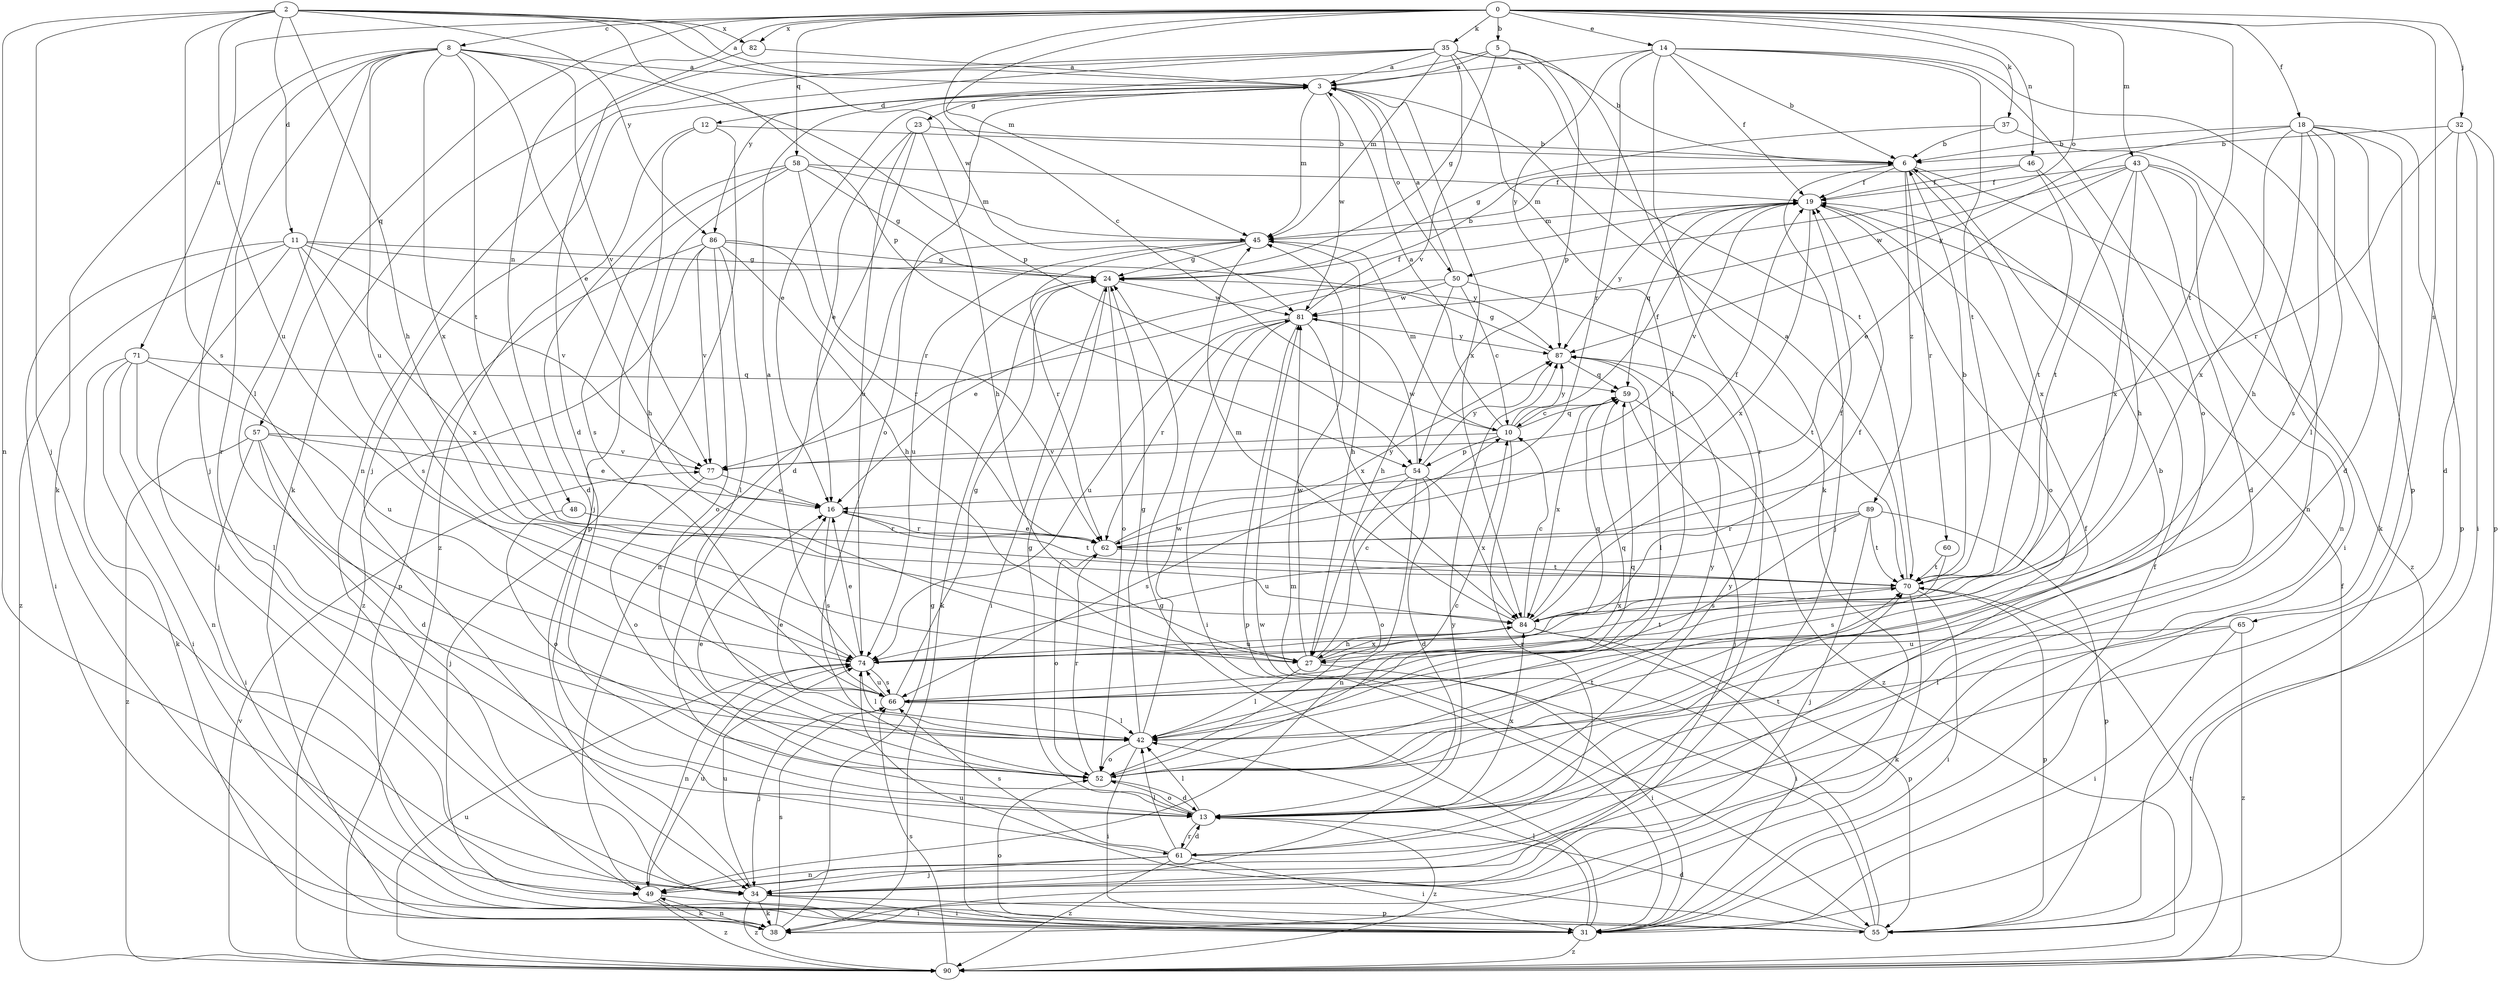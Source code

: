 strict digraph  {
0;
2;
3;
5;
6;
8;
10;
11;
12;
13;
14;
16;
18;
19;
23;
24;
27;
31;
32;
34;
35;
37;
38;
42;
43;
45;
46;
48;
49;
50;
52;
54;
55;
57;
58;
59;
60;
61;
62;
65;
66;
70;
71;
74;
77;
81;
82;
84;
86;
87;
89;
90;
0 -> 5  [label=b];
0 -> 8  [label=c];
0 -> 10  [label=c];
0 -> 14  [label=e];
0 -> 18  [label=f];
0 -> 32  [label=j];
0 -> 35  [label=k];
0 -> 37  [label=k];
0 -> 43  [label=m];
0 -> 45  [label=m];
0 -> 46  [label=n];
0 -> 48  [label=n];
0 -> 50  [label=o];
0 -> 57  [label=q];
0 -> 58  [label=q];
0 -> 65  [label=s];
0 -> 70  [label=t];
0 -> 71  [label=u];
0 -> 82  [label=x];
2 -> 3  [label=a];
2 -> 11  [label=d];
2 -> 27  [label=h];
2 -> 34  [label=j];
2 -> 49  [label=n];
2 -> 54  [label=p];
2 -> 66  [label=s];
2 -> 74  [label=u];
2 -> 81  [label=w];
2 -> 82  [label=x];
2 -> 86  [label=y];
3 -> 12  [label=d];
3 -> 16  [label=e];
3 -> 23  [label=g];
3 -> 45  [label=m];
3 -> 50  [label=o];
3 -> 52  [label=o];
3 -> 81  [label=w];
3 -> 84  [label=x];
5 -> 3  [label=a];
5 -> 24  [label=g];
5 -> 38  [label=k];
5 -> 54  [label=p];
5 -> 86  [label=y];
6 -> 19  [label=f];
6 -> 34  [label=j];
6 -> 60  [label=r];
6 -> 84  [label=x];
6 -> 89  [label=z];
6 -> 90  [label=z];
8 -> 3  [label=a];
8 -> 16  [label=e];
8 -> 34  [label=j];
8 -> 38  [label=k];
8 -> 42  [label=l];
8 -> 54  [label=p];
8 -> 61  [label=r];
8 -> 70  [label=t];
8 -> 74  [label=u];
8 -> 77  [label=v];
8 -> 84  [label=x];
10 -> 3  [label=a];
10 -> 19  [label=f];
10 -> 45  [label=m];
10 -> 54  [label=p];
10 -> 59  [label=q];
10 -> 61  [label=r];
10 -> 77  [label=v];
10 -> 87  [label=y];
11 -> 24  [label=g];
11 -> 31  [label=i];
11 -> 34  [label=j];
11 -> 66  [label=s];
11 -> 77  [label=v];
11 -> 84  [label=x];
11 -> 87  [label=y];
11 -> 90  [label=z];
12 -> 6  [label=b];
12 -> 34  [label=j];
12 -> 55  [label=p];
12 -> 90  [label=z];
13 -> 24  [label=g];
13 -> 42  [label=l];
13 -> 52  [label=o];
13 -> 61  [label=r];
13 -> 70  [label=t];
13 -> 84  [label=x];
13 -> 87  [label=y];
13 -> 90  [label=z];
14 -> 3  [label=a];
14 -> 6  [label=b];
14 -> 19  [label=f];
14 -> 52  [label=o];
14 -> 55  [label=p];
14 -> 61  [label=r];
14 -> 62  [label=r];
14 -> 70  [label=t];
14 -> 87  [label=y];
16 -> 62  [label=r];
16 -> 66  [label=s];
16 -> 70  [label=t];
18 -> 6  [label=b];
18 -> 13  [label=d];
18 -> 27  [label=h];
18 -> 38  [label=k];
18 -> 42  [label=l];
18 -> 55  [label=p];
18 -> 66  [label=s];
18 -> 84  [label=x];
18 -> 87  [label=y];
19 -> 45  [label=m];
19 -> 52  [label=o];
19 -> 59  [label=q];
19 -> 77  [label=v];
19 -> 84  [label=x];
19 -> 87  [label=y];
23 -> 6  [label=b];
23 -> 13  [label=d];
23 -> 16  [label=e];
23 -> 27  [label=h];
23 -> 74  [label=u];
24 -> 6  [label=b];
24 -> 31  [label=i];
24 -> 38  [label=k];
24 -> 52  [label=o];
24 -> 81  [label=w];
27 -> 10  [label=c];
27 -> 31  [label=i];
27 -> 42  [label=l];
27 -> 59  [label=q];
27 -> 81  [label=w];
27 -> 84  [label=x];
31 -> 19  [label=f];
31 -> 24  [label=g];
31 -> 42  [label=l];
31 -> 52  [label=o];
31 -> 90  [label=z];
32 -> 6  [label=b];
32 -> 13  [label=d];
32 -> 31  [label=i];
32 -> 55  [label=p];
32 -> 62  [label=r];
34 -> 31  [label=i];
34 -> 38  [label=k];
34 -> 55  [label=p];
34 -> 74  [label=u];
34 -> 87  [label=y];
34 -> 90  [label=z];
35 -> 3  [label=a];
35 -> 6  [label=b];
35 -> 34  [label=j];
35 -> 38  [label=k];
35 -> 42  [label=l];
35 -> 45  [label=m];
35 -> 49  [label=n];
35 -> 70  [label=t];
35 -> 77  [label=v];
37 -> 6  [label=b];
37 -> 24  [label=g];
37 -> 49  [label=n];
38 -> 24  [label=g];
38 -> 49  [label=n];
38 -> 66  [label=s];
42 -> 16  [label=e];
42 -> 24  [label=g];
42 -> 31  [label=i];
42 -> 52  [label=o];
42 -> 59  [label=q];
42 -> 81  [label=w];
43 -> 13  [label=d];
43 -> 16  [label=e];
43 -> 19  [label=f];
43 -> 31  [label=i];
43 -> 49  [label=n];
43 -> 70  [label=t];
43 -> 81  [label=w];
43 -> 84  [label=x];
45 -> 24  [label=g];
45 -> 27  [label=h];
45 -> 49  [label=n];
45 -> 62  [label=r];
45 -> 74  [label=u];
46 -> 19  [label=f];
46 -> 27  [label=h];
46 -> 45  [label=m];
46 -> 70  [label=t];
48 -> 52  [label=o];
48 -> 62  [label=r];
49 -> 31  [label=i];
49 -> 38  [label=k];
49 -> 74  [label=u];
49 -> 90  [label=z];
50 -> 3  [label=a];
50 -> 10  [label=c];
50 -> 16  [label=e];
50 -> 27  [label=h];
50 -> 70  [label=t];
50 -> 81  [label=w];
52 -> 6  [label=b];
52 -> 10  [label=c];
52 -> 13  [label=d];
52 -> 16  [label=e];
52 -> 62  [label=r];
52 -> 70  [label=t];
52 -> 87  [label=y];
54 -> 13  [label=d];
54 -> 49  [label=n];
54 -> 52  [label=o];
54 -> 66  [label=s];
54 -> 81  [label=w];
54 -> 84  [label=x];
54 -> 87  [label=y];
55 -> 13  [label=d];
55 -> 45  [label=m];
55 -> 74  [label=u];
55 -> 81  [label=w];
57 -> 13  [label=d];
57 -> 16  [label=e];
57 -> 31  [label=i];
57 -> 34  [label=j];
57 -> 77  [label=v];
57 -> 90  [label=z];
58 -> 13  [label=d];
58 -> 19  [label=f];
58 -> 24  [label=g];
58 -> 27  [label=h];
58 -> 45  [label=m];
58 -> 62  [label=r];
58 -> 66  [label=s];
59 -> 10  [label=c];
59 -> 34  [label=j];
59 -> 84  [label=x];
59 -> 90  [label=z];
60 -> 66  [label=s];
60 -> 70  [label=t];
61 -> 13  [label=d];
61 -> 19  [label=f];
61 -> 31  [label=i];
61 -> 34  [label=j];
61 -> 42  [label=l];
61 -> 49  [label=n];
61 -> 66  [label=s];
61 -> 90  [label=z];
62 -> 16  [label=e];
62 -> 19  [label=f];
62 -> 52  [label=o];
62 -> 70  [label=t];
62 -> 87  [label=y];
65 -> 31  [label=i];
65 -> 42  [label=l];
65 -> 74  [label=u];
65 -> 90  [label=z];
66 -> 24  [label=g];
66 -> 34  [label=j];
66 -> 42  [label=l];
66 -> 59  [label=q];
66 -> 74  [label=u];
70 -> 3  [label=a];
70 -> 6  [label=b];
70 -> 31  [label=i];
70 -> 38  [label=k];
70 -> 55  [label=p];
70 -> 84  [label=x];
71 -> 31  [label=i];
71 -> 38  [label=k];
71 -> 42  [label=l];
71 -> 49  [label=n];
71 -> 59  [label=q];
71 -> 74  [label=u];
74 -> 3  [label=a];
74 -> 16  [label=e];
74 -> 19  [label=f];
74 -> 42  [label=l];
74 -> 49  [label=n];
74 -> 66  [label=s];
74 -> 70  [label=t];
77 -> 16  [label=e];
77 -> 52  [label=o];
81 -> 19  [label=f];
81 -> 31  [label=i];
81 -> 55  [label=p];
81 -> 62  [label=r];
81 -> 74  [label=u];
81 -> 84  [label=x];
81 -> 87  [label=y];
82 -> 3  [label=a];
82 -> 13  [label=d];
84 -> 10  [label=c];
84 -> 19  [label=f];
84 -> 27  [label=h];
84 -> 31  [label=i];
84 -> 45  [label=m];
84 -> 55  [label=p];
84 -> 74  [label=u];
86 -> 24  [label=g];
86 -> 27  [label=h];
86 -> 42  [label=l];
86 -> 52  [label=o];
86 -> 55  [label=p];
86 -> 62  [label=r];
86 -> 77  [label=v];
86 -> 90  [label=z];
87 -> 24  [label=g];
87 -> 42  [label=l];
87 -> 59  [label=q];
89 -> 34  [label=j];
89 -> 55  [label=p];
89 -> 62  [label=r];
89 -> 66  [label=s];
89 -> 70  [label=t];
89 -> 74  [label=u];
90 -> 19  [label=f];
90 -> 66  [label=s];
90 -> 70  [label=t];
90 -> 74  [label=u];
90 -> 77  [label=v];
}
